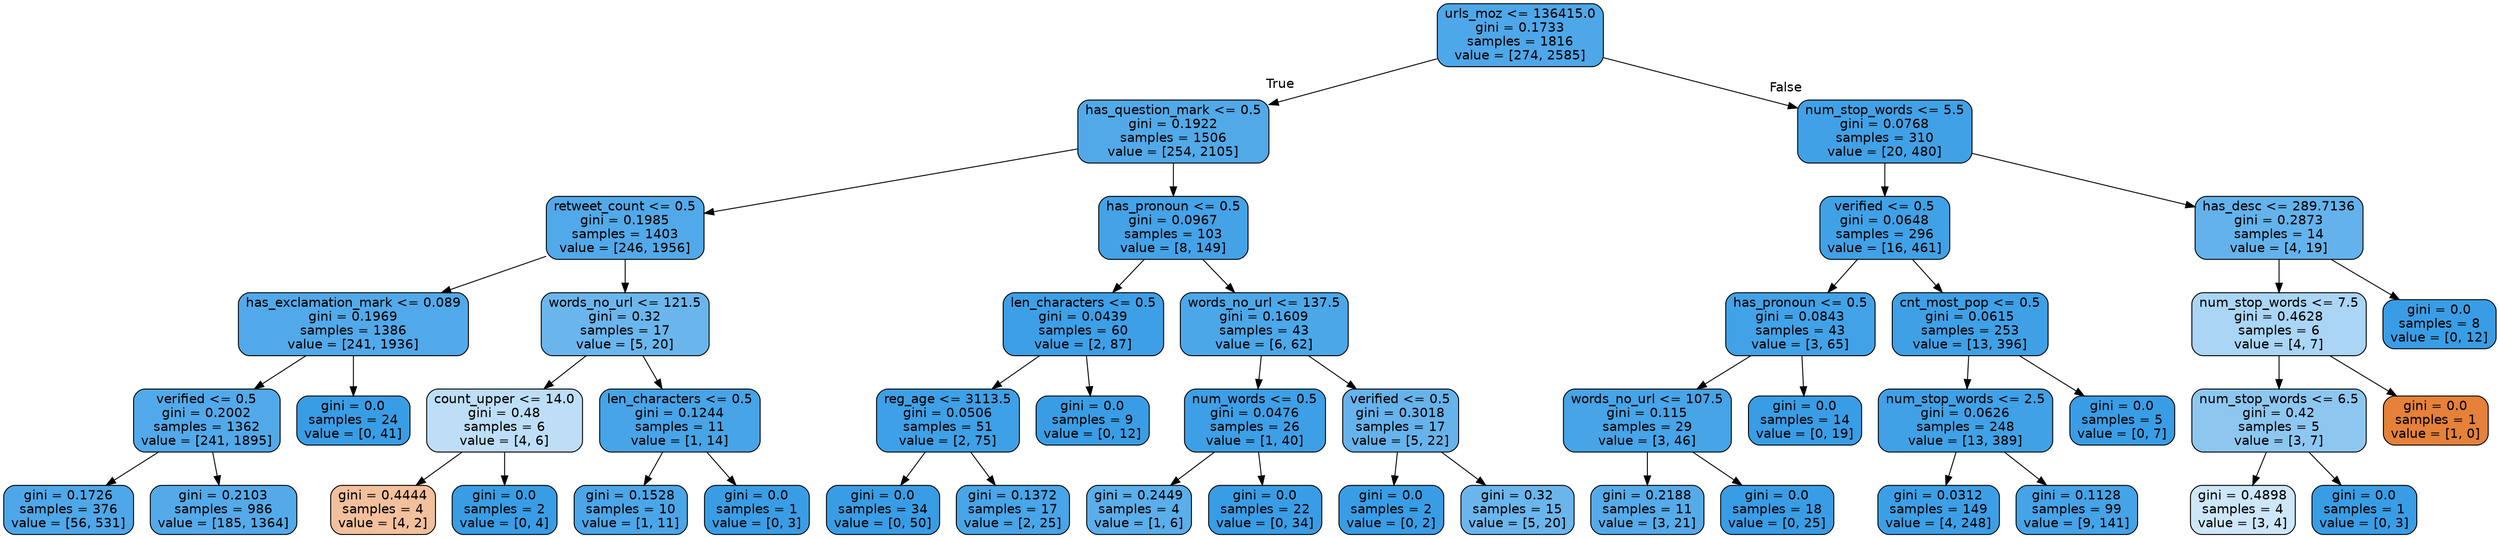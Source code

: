 digraph Tree {
node [shape=box, style="filled, rounded", color="black", fontname=helvetica] ;
edge [fontname=helvetica] ;
0 [label="urls_moz <= 136415.0\ngini = 0.1733\nsamples = 1816\nvalue = [274, 2585]", fillcolor="#399de5e4"] ;
1 [label="has_question_mark <= 0.5\ngini = 0.1922\nsamples = 1506\nvalue = [254, 2105]", fillcolor="#399de5e0"] ;
0 -> 1 [labeldistance=2.5, labelangle=45, headlabel="True"] ;
2 [label="retweet_count <= 0.5\ngini = 0.1985\nsamples = 1403\nvalue = [246, 1956]", fillcolor="#399de5df"] ;
1 -> 2 ;
3 [label="has_exclamation_mark <= 0.089\ngini = 0.1969\nsamples = 1386\nvalue = [241, 1936]", fillcolor="#399de5df"] ;
2 -> 3 ;
4 [label="verified <= 0.5\ngini = 0.2002\nsamples = 1362\nvalue = [241, 1895]", fillcolor="#399de5df"] ;
3 -> 4 ;
5 [label="gini = 0.1726\nsamples = 376\nvalue = [56, 531]", fillcolor="#399de5e4"] ;
4 -> 5 ;
6 [label="gini = 0.2103\nsamples = 986\nvalue = [185, 1364]", fillcolor="#399de5dc"] ;
4 -> 6 ;
7 [label="gini = 0.0\nsamples = 24\nvalue = [0, 41]", fillcolor="#399de5ff"] ;
3 -> 7 ;
8 [label="words_no_url <= 121.5\ngini = 0.32\nsamples = 17\nvalue = [5, 20]", fillcolor="#399de5bf"] ;
2 -> 8 ;
9 [label="count_upper <= 14.0\ngini = 0.48\nsamples = 6\nvalue = [4, 6]", fillcolor="#399de555"] ;
8 -> 9 ;
10 [label="gini = 0.4444\nsamples = 4\nvalue = [4, 2]", fillcolor="#e581397f"] ;
9 -> 10 ;
11 [label="gini = 0.0\nsamples = 2\nvalue = [0, 4]", fillcolor="#399de5ff"] ;
9 -> 11 ;
12 [label="len_characters <= 0.5\ngini = 0.1244\nsamples = 11\nvalue = [1, 14]", fillcolor="#399de5ed"] ;
8 -> 12 ;
13 [label="gini = 0.1528\nsamples = 10\nvalue = [1, 11]", fillcolor="#399de5e8"] ;
12 -> 13 ;
14 [label="gini = 0.0\nsamples = 1\nvalue = [0, 3]", fillcolor="#399de5ff"] ;
12 -> 14 ;
15 [label="has_pronoun <= 0.5\ngini = 0.0967\nsamples = 103\nvalue = [8, 149]", fillcolor="#399de5f1"] ;
1 -> 15 ;
16 [label="len_characters <= 0.5\ngini = 0.0439\nsamples = 60\nvalue = [2, 87]", fillcolor="#399de5f9"] ;
15 -> 16 ;
17 [label="reg_age <= 3113.5\ngini = 0.0506\nsamples = 51\nvalue = [2, 75]", fillcolor="#399de5f8"] ;
16 -> 17 ;
18 [label="gini = 0.0\nsamples = 34\nvalue = [0, 50]", fillcolor="#399de5ff"] ;
17 -> 18 ;
19 [label="gini = 0.1372\nsamples = 17\nvalue = [2, 25]", fillcolor="#399de5eb"] ;
17 -> 19 ;
20 [label="gini = 0.0\nsamples = 9\nvalue = [0, 12]", fillcolor="#399de5ff"] ;
16 -> 20 ;
21 [label="words_no_url <= 137.5\ngini = 0.1609\nsamples = 43\nvalue = [6, 62]", fillcolor="#399de5e6"] ;
15 -> 21 ;
22 [label="num_words <= 0.5\ngini = 0.0476\nsamples = 26\nvalue = [1, 40]", fillcolor="#399de5f9"] ;
21 -> 22 ;
23 [label="gini = 0.2449\nsamples = 4\nvalue = [1, 6]", fillcolor="#399de5d4"] ;
22 -> 23 ;
24 [label="gini = 0.0\nsamples = 22\nvalue = [0, 34]", fillcolor="#399de5ff"] ;
22 -> 24 ;
25 [label="verified <= 0.5\ngini = 0.3018\nsamples = 17\nvalue = [5, 22]", fillcolor="#399de5c5"] ;
21 -> 25 ;
26 [label="gini = 0.0\nsamples = 2\nvalue = [0, 2]", fillcolor="#399de5ff"] ;
25 -> 26 ;
27 [label="gini = 0.32\nsamples = 15\nvalue = [5, 20]", fillcolor="#399de5bf"] ;
25 -> 27 ;
28 [label="num_stop_words <= 5.5\ngini = 0.0768\nsamples = 310\nvalue = [20, 480]", fillcolor="#399de5f4"] ;
0 -> 28 [labeldistance=2.5, labelangle=-45, headlabel="False"] ;
29 [label="verified <= 0.5\ngini = 0.0648\nsamples = 296\nvalue = [16, 461]", fillcolor="#399de5f6"] ;
28 -> 29 ;
30 [label="has_pronoun <= 0.5\ngini = 0.0843\nsamples = 43\nvalue = [3, 65]", fillcolor="#399de5f3"] ;
29 -> 30 ;
31 [label="words_no_url <= 107.5\ngini = 0.115\nsamples = 29\nvalue = [3, 46]", fillcolor="#399de5ee"] ;
30 -> 31 ;
32 [label="gini = 0.2188\nsamples = 11\nvalue = [3, 21]", fillcolor="#399de5db"] ;
31 -> 32 ;
33 [label="gini = 0.0\nsamples = 18\nvalue = [0, 25]", fillcolor="#399de5ff"] ;
31 -> 33 ;
34 [label="gini = 0.0\nsamples = 14\nvalue = [0, 19]", fillcolor="#399de5ff"] ;
30 -> 34 ;
35 [label="cnt_most_pop <= 0.5\ngini = 0.0615\nsamples = 253\nvalue = [13, 396]", fillcolor="#399de5f7"] ;
29 -> 35 ;
36 [label="num_stop_words <= 2.5\ngini = 0.0626\nsamples = 248\nvalue = [13, 389]", fillcolor="#399de5f6"] ;
35 -> 36 ;
37 [label="gini = 0.0312\nsamples = 149\nvalue = [4, 248]", fillcolor="#399de5fb"] ;
36 -> 37 ;
38 [label="gini = 0.1128\nsamples = 99\nvalue = [9, 141]", fillcolor="#399de5ef"] ;
36 -> 38 ;
39 [label="gini = 0.0\nsamples = 5\nvalue = [0, 7]", fillcolor="#399de5ff"] ;
35 -> 39 ;
40 [label="has_desc <= 289.7136\ngini = 0.2873\nsamples = 14\nvalue = [4, 19]", fillcolor="#399de5c9"] ;
28 -> 40 ;
41 [label="num_stop_words <= 7.5\ngini = 0.4628\nsamples = 6\nvalue = [4, 7]", fillcolor="#399de56d"] ;
40 -> 41 ;
42 [label="num_stop_words <= 6.5\ngini = 0.42\nsamples = 5\nvalue = [3, 7]", fillcolor="#399de592"] ;
41 -> 42 ;
43 [label="gini = 0.4898\nsamples = 4\nvalue = [3, 4]", fillcolor="#399de540"] ;
42 -> 43 ;
44 [label="gini = 0.0\nsamples = 1\nvalue = [0, 3]", fillcolor="#399de5ff"] ;
42 -> 44 ;
45 [label="gini = 0.0\nsamples = 1\nvalue = [1, 0]", fillcolor="#e58139ff"] ;
41 -> 45 ;
46 [label="gini = 0.0\nsamples = 8\nvalue = [0, 12]", fillcolor="#399de5ff"] ;
40 -> 46 ;
}